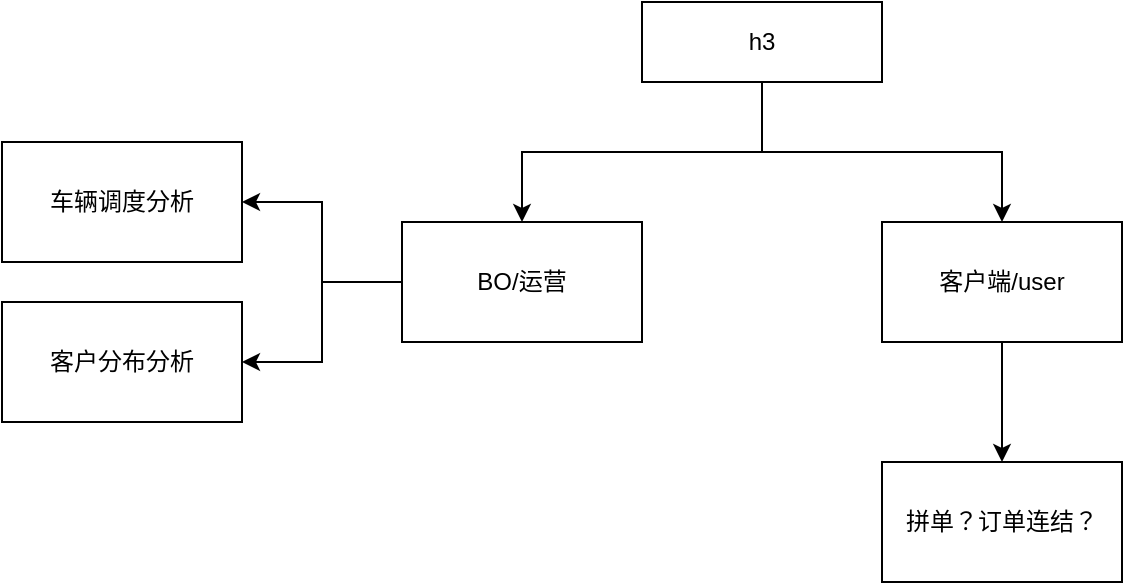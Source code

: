 <mxfile version="14.9.6" type="github">
  <diagram id="4qVWz2roZ80YpUi0T1Ma" name="第 1 页">
    <mxGraphModel dx="1422" dy="802" grid="1" gridSize="10" guides="1" tooltips="1" connect="1" arrows="1" fold="1" page="1" pageScale="1" pageWidth="827" pageHeight="1169" math="0" shadow="0">
      <root>
        <mxCell id="0" />
        <mxCell id="1" parent="0" />
        <mxCell id="7OGJqD9fNV7hJ2rKbKHN-11" style="edgeStyle=orthogonalEdgeStyle;rounded=0;orthogonalLoop=1;jettySize=auto;html=1;" edge="1" parent="1" source="7OGJqD9fNV7hJ2rKbKHN-1" target="7OGJqD9fNV7hJ2rKbKHN-6">
          <mxGeometry relative="1" as="geometry" />
        </mxCell>
        <mxCell id="7OGJqD9fNV7hJ2rKbKHN-12" style="edgeStyle=orthogonalEdgeStyle;rounded=0;orthogonalLoop=1;jettySize=auto;html=1;entryX=0.5;entryY=0;entryDx=0;entryDy=0;" edge="1" parent="1" source="7OGJqD9fNV7hJ2rKbKHN-1" target="7OGJqD9fNV7hJ2rKbKHN-7">
          <mxGeometry relative="1" as="geometry" />
        </mxCell>
        <mxCell id="7OGJqD9fNV7hJ2rKbKHN-1" value="h3" style="rounded=0;whiteSpace=wrap;html=1;" vertex="1" parent="1">
          <mxGeometry x="360" y="100" width="120" height="40" as="geometry" />
        </mxCell>
        <mxCell id="7OGJqD9fNV7hJ2rKbKHN-14" value="" style="edgeStyle=orthogonalEdgeStyle;rounded=0;orthogonalLoop=1;jettySize=auto;html=1;" edge="1" parent="1" source="7OGJqD9fNV7hJ2rKbKHN-6" target="7OGJqD9fNV7hJ2rKbKHN-13">
          <mxGeometry relative="1" as="geometry" />
        </mxCell>
        <mxCell id="7OGJqD9fNV7hJ2rKbKHN-21" style="edgeStyle=orthogonalEdgeStyle;rounded=0;orthogonalLoop=1;jettySize=auto;html=1;entryX=1;entryY=0.5;entryDx=0;entryDy=0;" edge="1" parent="1" source="7OGJqD9fNV7hJ2rKbKHN-6" target="7OGJqD9fNV7hJ2rKbKHN-20">
          <mxGeometry relative="1" as="geometry" />
        </mxCell>
        <mxCell id="7OGJqD9fNV7hJ2rKbKHN-6" value="BO/运营" style="rounded=0;whiteSpace=wrap;html=1;" vertex="1" parent="1">
          <mxGeometry x="240" y="210" width="120" height="60" as="geometry" />
        </mxCell>
        <mxCell id="7OGJqD9fNV7hJ2rKbKHN-16" value="" style="edgeStyle=orthogonalEdgeStyle;rounded=0;orthogonalLoop=1;jettySize=auto;html=1;" edge="1" parent="1" source="7OGJqD9fNV7hJ2rKbKHN-7" target="7OGJqD9fNV7hJ2rKbKHN-15">
          <mxGeometry relative="1" as="geometry" />
        </mxCell>
        <mxCell id="7OGJqD9fNV7hJ2rKbKHN-7" value="客户端/user" style="rounded=0;whiteSpace=wrap;html=1;" vertex="1" parent="1">
          <mxGeometry x="480" y="210" width="120" height="60" as="geometry" />
        </mxCell>
        <mxCell id="7OGJqD9fNV7hJ2rKbKHN-13" value="车辆调度分析" style="rounded=0;whiteSpace=wrap;html=1;" vertex="1" parent="1">
          <mxGeometry x="40" y="170" width="120" height="60" as="geometry" />
        </mxCell>
        <mxCell id="7OGJqD9fNV7hJ2rKbKHN-15" value="拼单？订单连结？" style="rounded=0;whiteSpace=wrap;html=1;" vertex="1" parent="1">
          <mxGeometry x="480" y="330" width="120" height="60" as="geometry" />
        </mxCell>
        <mxCell id="7OGJqD9fNV7hJ2rKbKHN-20" value="客户分布分析" style="rounded=0;whiteSpace=wrap;html=1;" vertex="1" parent="1">
          <mxGeometry x="40" y="250" width="120" height="60" as="geometry" />
        </mxCell>
      </root>
    </mxGraphModel>
  </diagram>
</mxfile>
